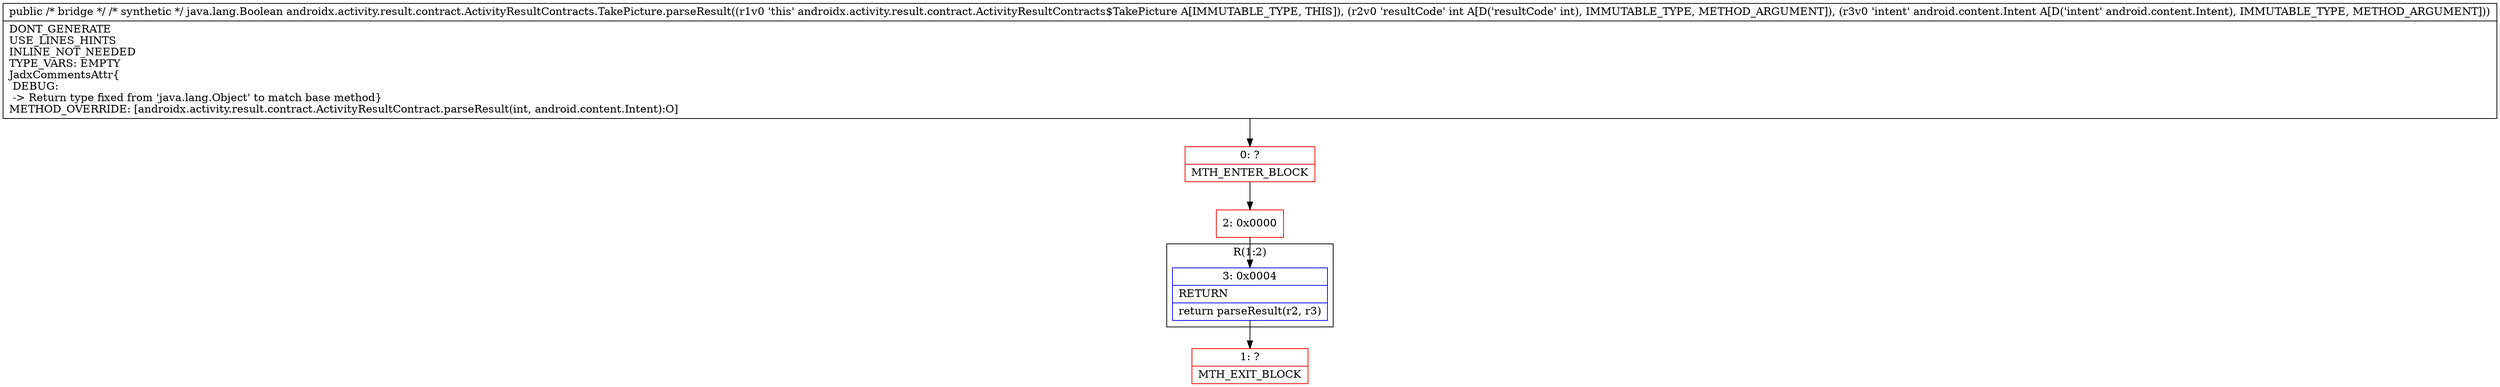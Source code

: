 digraph "CFG forandroidx.activity.result.contract.ActivityResultContracts.TakePicture.parseResult(ILandroid\/content\/Intent;)Ljava\/lang\/Object;" {
subgraph cluster_Region_1608586990 {
label = "R(1:2)";
node [shape=record,color=blue];
Node_3 [shape=record,label="{3\:\ 0x0004|RETURN\l|return parseResult(r2, r3)\l}"];
}
Node_0 [shape=record,color=red,label="{0\:\ ?|MTH_ENTER_BLOCK\l}"];
Node_2 [shape=record,color=red,label="{2\:\ 0x0000}"];
Node_1 [shape=record,color=red,label="{1\:\ ?|MTH_EXIT_BLOCK\l}"];
MethodNode[shape=record,label="{public \/* bridge *\/ \/* synthetic *\/ java.lang.Boolean androidx.activity.result.contract.ActivityResultContracts.TakePicture.parseResult((r1v0 'this' androidx.activity.result.contract.ActivityResultContracts$TakePicture A[IMMUTABLE_TYPE, THIS]), (r2v0 'resultCode' int A[D('resultCode' int), IMMUTABLE_TYPE, METHOD_ARGUMENT]), (r3v0 'intent' android.content.Intent A[D('intent' android.content.Intent), IMMUTABLE_TYPE, METHOD_ARGUMENT]))  | DONT_GENERATE\lUSE_LINES_HINTS\lINLINE_NOT_NEEDED\lTYPE_VARS: EMPTY\lJadxCommentsAttr\{\l DEBUG: \l \-\> Return type fixed from 'java.lang.Object' to match base method\}\lMETHOD_OVERRIDE: [androidx.activity.result.contract.ActivityResultContract.parseResult(int, android.content.Intent):O]\l}"];
MethodNode -> Node_0;Node_3 -> Node_1;
Node_0 -> Node_2;
Node_2 -> Node_3;
}

